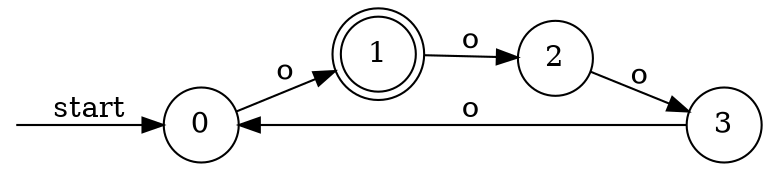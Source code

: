 digraph dfa {
    rankdir = LR;
    node [shape = circle];
    __start [style = invis, shape = point];
    __start -> "0" [ label = "start" ];
    node [shape = doublecircle]; "1"
    node [shape = circle];
    "0" -> "1" [ label = "o" ];
    "2" -> "3" [ label = "o" ];
    "3" -> "0" [ label = "o" ];
    "1" -> "2" [ label = "o" ];
}
